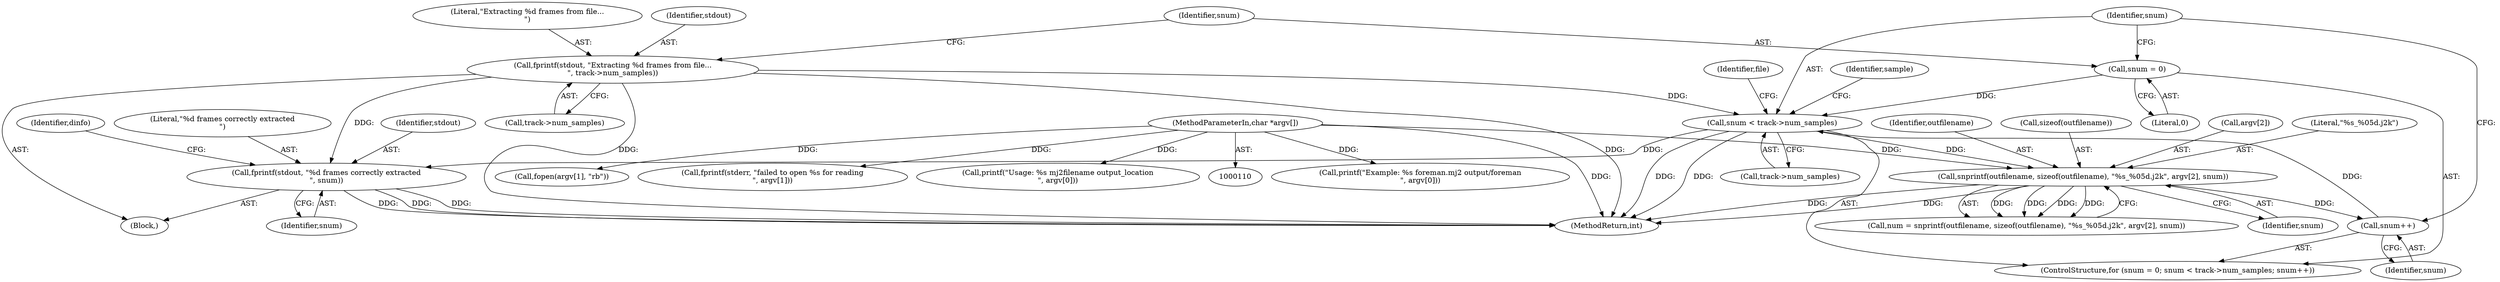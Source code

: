 digraph "0_openjpeg_6d8c0c06ee32dc03ba80acd48334e98728e56cf5@API" {
"1000347" [label="(Call,fprintf(stdout, \"%d frames correctly extracted\n\", snum))"];
"1000241" [label="(Call,fprintf(stdout, \"Extracting %d frames from file...\n\", track->num_samples))"];
"1000251" [label="(Call,snum < track->num_samples)"];
"1000256" [label="(Call,snum++)"];
"1000297" [label="(Call,snprintf(outfilename, sizeof(outfilename), \"%s_%05d.j2k\", argv[2], snum))"];
"1000112" [label="(MethodParameterIn,char *argv[])"];
"1000248" [label="(Call,snum = 0)"];
"1000299" [label="(Call,sizeof(outfilename))"];
"1000241" [label="(Call,fprintf(stdout, \"Extracting %d frames from file...\n\", track->num_samples))"];
"1000348" [label="(Identifier,stdout)"];
"1000252" [label="(Identifier,snum)"];
"1000295" [label="(Call,num = snprintf(outfilename, sizeof(outfilename), \"%s_%05d.j2k\", argv[2], snum))"];
"1000253" [label="(Call,track->num_samples)"];
"1000247" [label="(ControlStructure,for (snum = 0; snum < track->num_samples; snum++))"];
"1000257" [label="(Identifier,snum)"];
"1000251" [label="(Call,snum < track->num_samples)"];
"1000256" [label="(Call,snum++)"];
"1000250" [label="(Literal,0)"];
"1000145" [label="(Call,fopen(argv[1], \"rb\"))"];
"1000248" [label="(Call,snum = 0)"];
"1000302" [label="(Call,argv[2])"];
"1000244" [label="(Call,track->num_samples)"];
"1000249" [label="(Identifier,snum)"];
"1000301" [label="(Literal,\"%s_%05d.j2k\")"];
"1000112" [label="(MethodParameterIn,char *argv[])"];
"1000260" [label="(Identifier,sample)"];
"1000352" [label="(Identifier,dinfo)"];
"1000242" [label="(Identifier,stdout)"];
"1000346" [label="(Identifier,file)"];
"1000298" [label="(Identifier,outfilename)"];
"1000362" [label="(MethodReturn,int)"];
"1000349" [label="(Literal,\"%d frames correctly extracted\n\")"];
"1000113" [label="(Block,)"];
"1000297" [label="(Call,snprintf(outfilename, sizeof(outfilename), \"%s_%05d.j2k\", argv[2], snum))"];
"1000350" [label="(Identifier,snum)"];
"1000243" [label="(Literal,\"Extracting %d frames from file...\n\")"];
"1000154" [label="(Call,fprintf(stderr, \"failed to open %s for reading\n\", argv[1]))"];
"1000305" [label="(Identifier,snum)"];
"1000131" [label="(Call,printf(\"Usage: %s mj2filename output_location\n\", argv[0]))"];
"1000347" [label="(Call,fprintf(stdout, \"%d frames correctly extracted\n\", snum))"];
"1000136" [label="(Call,printf(\"Example: %s foreman.mj2 output/foreman\n\", argv[0]))"];
"1000347" -> "1000113"  [label="AST: "];
"1000347" -> "1000350"  [label="CFG: "];
"1000348" -> "1000347"  [label="AST: "];
"1000349" -> "1000347"  [label="AST: "];
"1000350" -> "1000347"  [label="AST: "];
"1000352" -> "1000347"  [label="CFG: "];
"1000347" -> "1000362"  [label="DDG: "];
"1000347" -> "1000362"  [label="DDG: "];
"1000347" -> "1000362"  [label="DDG: "];
"1000241" -> "1000347"  [label="DDG: "];
"1000251" -> "1000347"  [label="DDG: "];
"1000241" -> "1000113"  [label="AST: "];
"1000241" -> "1000244"  [label="CFG: "];
"1000242" -> "1000241"  [label="AST: "];
"1000243" -> "1000241"  [label="AST: "];
"1000244" -> "1000241"  [label="AST: "];
"1000249" -> "1000241"  [label="CFG: "];
"1000241" -> "1000362"  [label="DDG: "];
"1000241" -> "1000362"  [label="DDG: "];
"1000241" -> "1000251"  [label="DDG: "];
"1000251" -> "1000247"  [label="AST: "];
"1000251" -> "1000253"  [label="CFG: "];
"1000252" -> "1000251"  [label="AST: "];
"1000253" -> "1000251"  [label="AST: "];
"1000260" -> "1000251"  [label="CFG: "];
"1000346" -> "1000251"  [label="CFG: "];
"1000251" -> "1000362"  [label="DDG: "];
"1000251" -> "1000362"  [label="DDG: "];
"1000256" -> "1000251"  [label="DDG: "];
"1000248" -> "1000251"  [label="DDG: "];
"1000251" -> "1000297"  [label="DDG: "];
"1000256" -> "1000247"  [label="AST: "];
"1000256" -> "1000257"  [label="CFG: "];
"1000257" -> "1000256"  [label="AST: "];
"1000252" -> "1000256"  [label="CFG: "];
"1000297" -> "1000256"  [label="DDG: "];
"1000297" -> "1000295"  [label="AST: "];
"1000297" -> "1000305"  [label="CFG: "];
"1000298" -> "1000297"  [label="AST: "];
"1000299" -> "1000297"  [label="AST: "];
"1000301" -> "1000297"  [label="AST: "];
"1000302" -> "1000297"  [label="AST: "];
"1000305" -> "1000297"  [label="AST: "];
"1000295" -> "1000297"  [label="CFG: "];
"1000297" -> "1000362"  [label="DDG: "];
"1000297" -> "1000362"  [label="DDG: "];
"1000297" -> "1000295"  [label="DDG: "];
"1000297" -> "1000295"  [label="DDG: "];
"1000297" -> "1000295"  [label="DDG: "];
"1000297" -> "1000295"  [label="DDG: "];
"1000112" -> "1000297"  [label="DDG: "];
"1000112" -> "1000110"  [label="AST: "];
"1000112" -> "1000362"  [label="DDG: "];
"1000112" -> "1000131"  [label="DDG: "];
"1000112" -> "1000136"  [label="DDG: "];
"1000112" -> "1000145"  [label="DDG: "];
"1000112" -> "1000154"  [label="DDG: "];
"1000248" -> "1000247"  [label="AST: "];
"1000248" -> "1000250"  [label="CFG: "];
"1000249" -> "1000248"  [label="AST: "];
"1000250" -> "1000248"  [label="AST: "];
"1000252" -> "1000248"  [label="CFG: "];
}
